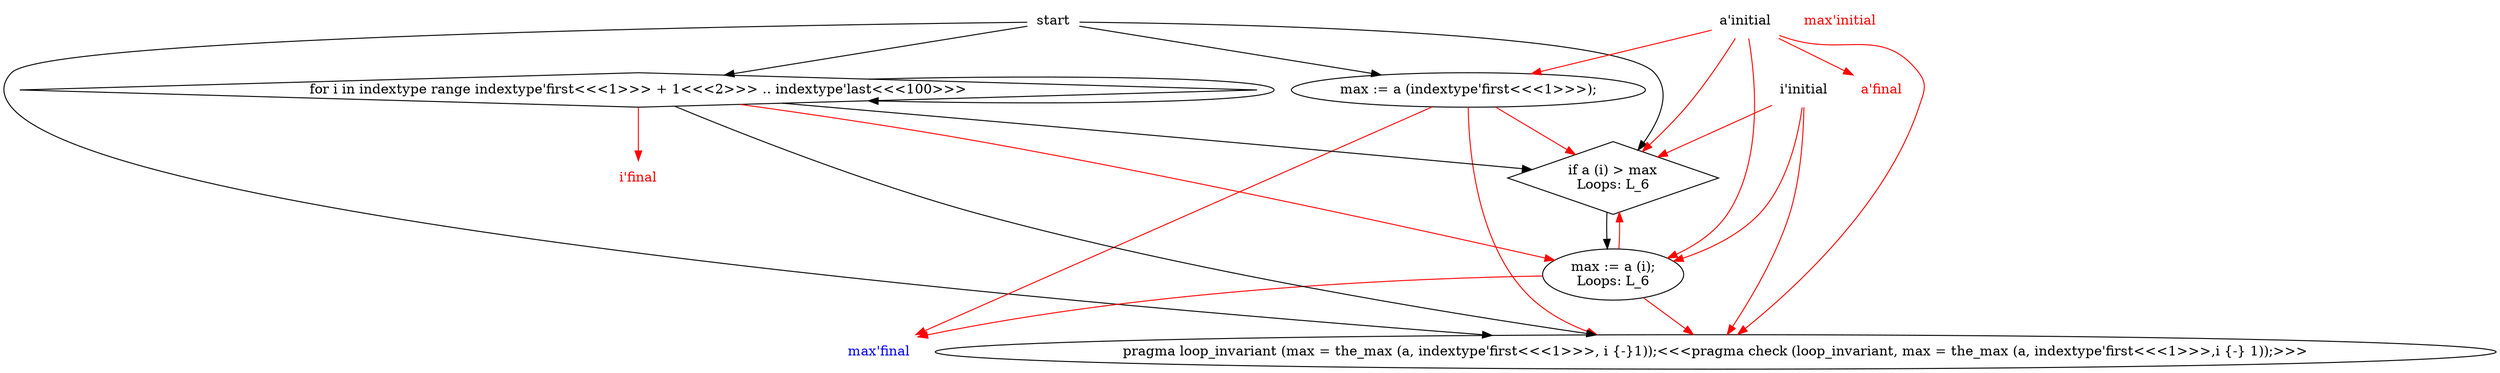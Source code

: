 // maxelement_p2b2_pdg
digraph G {
   graph [splines=True];
    1 [label="start",shape="plaintext"];
    3 [label="a'initial",shape="plaintext"];
    4 [label="a'final",shape="plaintext",fontcolor="red"];
    5 [label="max'initial",shape="plaintext",fontcolor="red"];
    6 [label="max'final",shape="plaintext",fontcolor="blue"];
    9 [label="max := a (indextype'first<<<1>>>);"];
    10 [label="pragma loop_invariant (max = the_max (a, indextype'first<<<1>>>, i {-}1));<<<pragma check (loop_invariant, max = the_max (a, indextype'first<<<1>>>,i {-} 1));>>>"];
    11 [label="if a (i) > max\nLoops:&nbsp;L_6",shape="diamond"];
    12 [label="max := a (i);\nLoops:&nbsp;L_6"];
    13 [label="i'initial",shape="plaintext"];
    14 [label="i'final",shape="plaintext",fontcolor="red"];
    15 [label="for i in indextype range indextype'first<<<1>>> + 1<<<2>>> .. indextype'last<<<100>>>",shape="diamond"];

    1 ->  9 [arrowType="normal"];
    1 ->  10 [arrowType="normal"];
    1 ->  11 [arrowType="normal"];
    1 ->  15 [arrowType="normal"];
    3 ->  4 [arrowType="normal",color="red"];
    3 ->  9 [arrowType="normal",color="red"];
    3 ->  10 [arrowType="normal",color="red"];
    3 ->  11 [arrowType="normal",color="red"];
    3 ->  12 [arrowType="normal",color="red"];
    9 ->  6 [arrowType="normal",color="red"];
    9 ->  10 [arrowType="normal",color="red"];
    9 ->  11 [arrowType="normal",color="red"];
    11 ->  12 [arrowType="normal"];
    12 ->  6 [arrowType="normal",color="red"];
    12 ->  10 [arrowType="normal",color="red"];
    12 ->  11 [arrowType="normal",color="red"];
    13 ->  10 [arrowType="normal",color="red"];
    13 ->  11 [arrowType="normal",color="red"];
    13 ->  12 [arrowType="normal",color="red"];
    15 ->  10 [arrowType="normal"];
    15 ->  11 [arrowType="normal"];
    15 ->  12 [arrowType="normal",color="red"];
    15 ->  14 [arrowType="normal",color="red"];
    15 ->  15 [arrowType="normal"];
}
